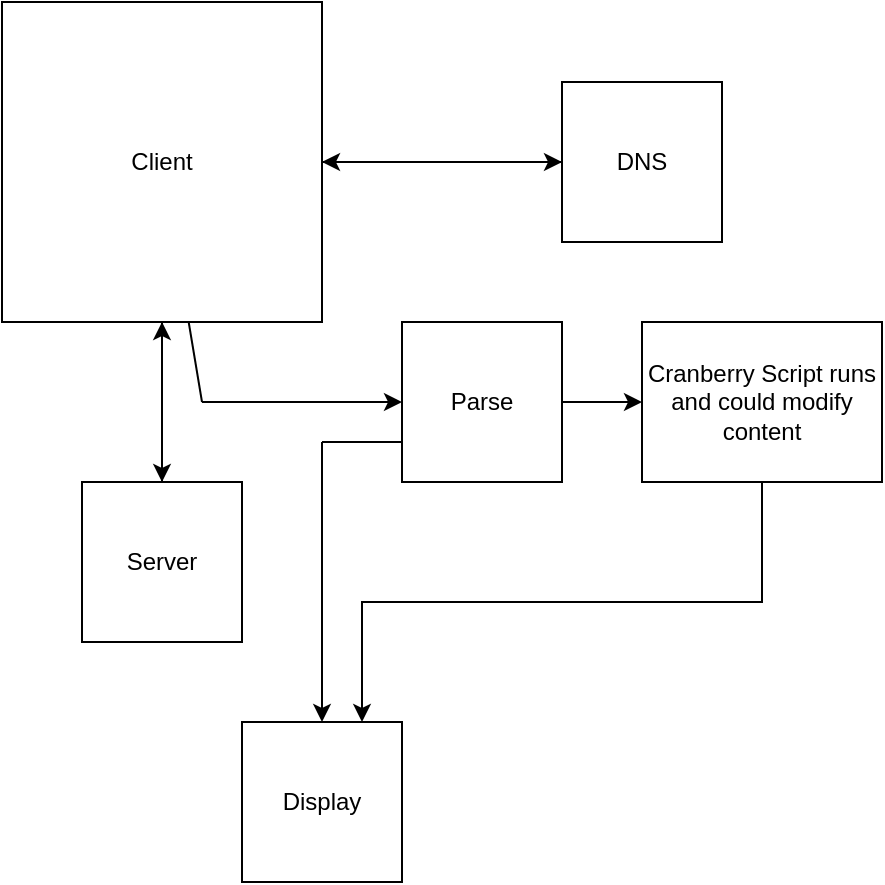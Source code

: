 <mxfile version="15.5.9" type="github">
  <diagram id="8YqIMfpL829U5RsQXM55" name="Page-1">
    <mxGraphModel dx="1422" dy="763" grid="1" gridSize="10" guides="1" tooltips="1" connect="1" arrows="1" fold="1" page="1" pageScale="1" pageWidth="850" pageHeight="1100" math="0" shadow="0">
      <root>
        <mxCell id="0" />
        <mxCell id="1" parent="0" />
        <mxCell id="59RgPimpkNGIuj0bkft7-6" style="edgeStyle=orthogonalEdgeStyle;rounded=0;orthogonalLoop=1;jettySize=auto;html=1;" edge="1" parent="1" source="59RgPimpkNGIuj0bkft7-1" target="59RgPimpkNGIuj0bkft7-3">
          <mxGeometry relative="1" as="geometry" />
        </mxCell>
        <mxCell id="59RgPimpkNGIuj0bkft7-10" style="edgeStyle=orthogonalEdgeStyle;rounded=0;orthogonalLoop=1;jettySize=auto;html=1;" edge="1" parent="1" source="59RgPimpkNGIuj0bkft7-1" target="59RgPimpkNGIuj0bkft7-8">
          <mxGeometry relative="1" as="geometry" />
        </mxCell>
        <mxCell id="59RgPimpkNGIuj0bkft7-1" value="&lt;div&gt;Client&lt;/div&gt;" style="whiteSpace=wrap;html=1;aspect=fixed;" vertex="1" parent="1">
          <mxGeometry x="40" y="40" width="160" height="160" as="geometry" />
        </mxCell>
        <mxCell id="59RgPimpkNGIuj0bkft7-7" style="edgeStyle=orthogonalEdgeStyle;rounded=0;orthogonalLoop=1;jettySize=auto;html=1;" edge="1" parent="1" source="59RgPimpkNGIuj0bkft7-3" target="59RgPimpkNGIuj0bkft7-1">
          <mxGeometry relative="1" as="geometry" />
        </mxCell>
        <mxCell id="59RgPimpkNGIuj0bkft7-3" value="DNS" style="whiteSpace=wrap;html=1;aspect=fixed;align=center;" vertex="1" parent="1">
          <mxGeometry x="320" y="80" width="80" height="80" as="geometry" />
        </mxCell>
        <mxCell id="59RgPimpkNGIuj0bkft7-31" style="edgeStyle=orthogonalEdgeStyle;rounded=0;orthogonalLoop=1;jettySize=auto;html=1;exitX=0.5;exitY=0;exitDx=0;exitDy=0;entryX=0.5;entryY=1;entryDx=0;entryDy=0;" edge="1" parent="1" source="59RgPimpkNGIuj0bkft7-8" target="59RgPimpkNGIuj0bkft7-1">
          <mxGeometry relative="1" as="geometry" />
        </mxCell>
        <mxCell id="59RgPimpkNGIuj0bkft7-8" value="Server" style="whiteSpace=wrap;html=1;aspect=fixed;align=center;" vertex="1" parent="1">
          <mxGeometry x="80" y="280" width="80" height="80" as="geometry" />
        </mxCell>
        <mxCell id="59RgPimpkNGIuj0bkft7-13" value="" style="endArrow=classic;html=1;rounded=0;entryX=0;entryY=0.5;entryDx=0;entryDy=0;" edge="1" parent="1" target="59RgPimpkNGIuj0bkft7-14">
          <mxGeometry width="50" height="50" relative="1" as="geometry">
            <mxPoint x="140" y="240" as="sourcePoint" />
            <mxPoint x="230" y="240" as="targetPoint" />
          </mxGeometry>
        </mxCell>
        <mxCell id="59RgPimpkNGIuj0bkft7-29" style="edgeStyle=orthogonalEdgeStyle;rounded=0;orthogonalLoop=1;jettySize=auto;html=1;exitX=1;exitY=0.5;exitDx=0;exitDy=0;entryX=0;entryY=0.5;entryDx=0;entryDy=0;" edge="1" parent="1" source="59RgPimpkNGIuj0bkft7-14" target="59RgPimpkNGIuj0bkft7-23">
          <mxGeometry relative="1" as="geometry" />
        </mxCell>
        <mxCell id="59RgPimpkNGIuj0bkft7-14" value="Parse" style="whiteSpace=wrap;html=1;aspect=fixed;align=center;" vertex="1" parent="1">
          <mxGeometry x="240" y="200" width="80" height="80" as="geometry" />
        </mxCell>
        <mxCell id="59RgPimpkNGIuj0bkft7-15" value="" style="endArrow=classic;html=1;rounded=0;" edge="1" parent="1">
          <mxGeometry width="50" height="50" relative="1" as="geometry">
            <mxPoint x="200" y="260" as="sourcePoint" />
            <mxPoint x="200" y="400" as="targetPoint" />
          </mxGeometry>
        </mxCell>
        <mxCell id="59RgPimpkNGIuj0bkft7-22" value="Display" style="whiteSpace=wrap;html=1;aspect=fixed;align=center;" vertex="1" parent="1">
          <mxGeometry x="160" y="400" width="80" height="80" as="geometry" />
        </mxCell>
        <mxCell id="59RgPimpkNGIuj0bkft7-30" style="edgeStyle=orthogonalEdgeStyle;rounded=0;orthogonalLoop=1;jettySize=auto;html=1;exitX=0.5;exitY=1;exitDx=0;exitDy=0;entryX=0.75;entryY=0;entryDx=0;entryDy=0;" edge="1" parent="1" source="59RgPimpkNGIuj0bkft7-23" target="59RgPimpkNGIuj0bkft7-22">
          <mxGeometry relative="1" as="geometry" />
        </mxCell>
        <mxCell id="59RgPimpkNGIuj0bkft7-23" value="Cranberry Script runs and could modify content" style="rounded=0;whiteSpace=wrap;html=1;align=center;" vertex="1" parent="1">
          <mxGeometry x="360" y="200" width="120" height="80" as="geometry" />
        </mxCell>
        <mxCell id="59RgPimpkNGIuj0bkft7-26" value="" style="endArrow=none;html=1;rounded=0;" edge="1" parent="1" source="59RgPimpkNGIuj0bkft7-1">
          <mxGeometry width="50" height="50" relative="1" as="geometry">
            <mxPoint x="400" y="410" as="sourcePoint" />
            <mxPoint x="140" y="240" as="targetPoint" />
          </mxGeometry>
        </mxCell>
        <mxCell id="59RgPimpkNGIuj0bkft7-27" value="" style="endArrow=none;html=1;rounded=0;entryX=0;entryY=0.75;entryDx=0;entryDy=0;" edge="1" parent="1" target="59RgPimpkNGIuj0bkft7-14">
          <mxGeometry width="50" height="50" relative="1" as="geometry">
            <mxPoint x="200" y="260" as="sourcePoint" />
            <mxPoint x="450" y="360" as="targetPoint" />
          </mxGeometry>
        </mxCell>
      </root>
    </mxGraphModel>
  </diagram>
</mxfile>
